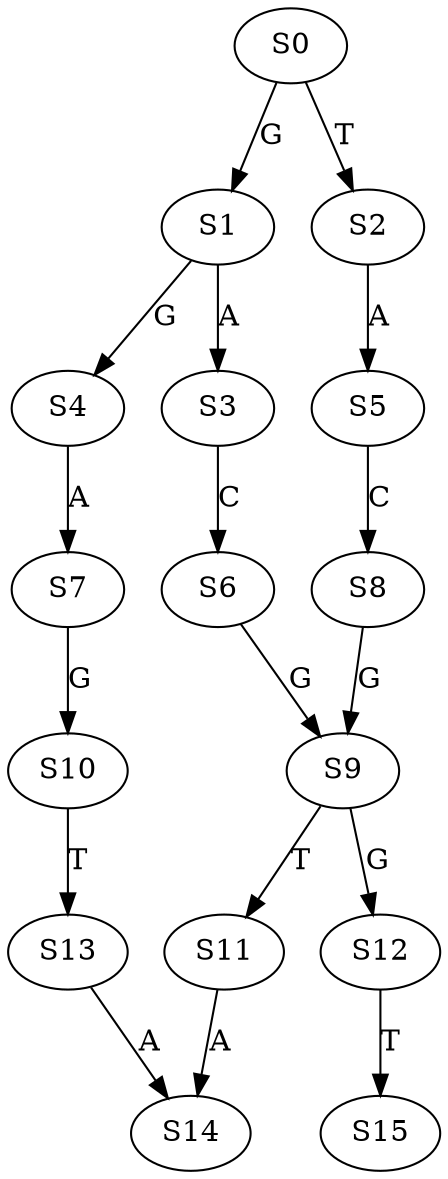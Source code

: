 strict digraph  {
	S0 -> S1 [ label = G ];
	S0 -> S2 [ label = T ];
	S1 -> S3 [ label = A ];
	S1 -> S4 [ label = G ];
	S2 -> S5 [ label = A ];
	S3 -> S6 [ label = C ];
	S4 -> S7 [ label = A ];
	S5 -> S8 [ label = C ];
	S6 -> S9 [ label = G ];
	S7 -> S10 [ label = G ];
	S8 -> S9 [ label = G ];
	S9 -> S11 [ label = T ];
	S9 -> S12 [ label = G ];
	S10 -> S13 [ label = T ];
	S11 -> S14 [ label = A ];
	S12 -> S15 [ label = T ];
	S13 -> S14 [ label = A ];
}
